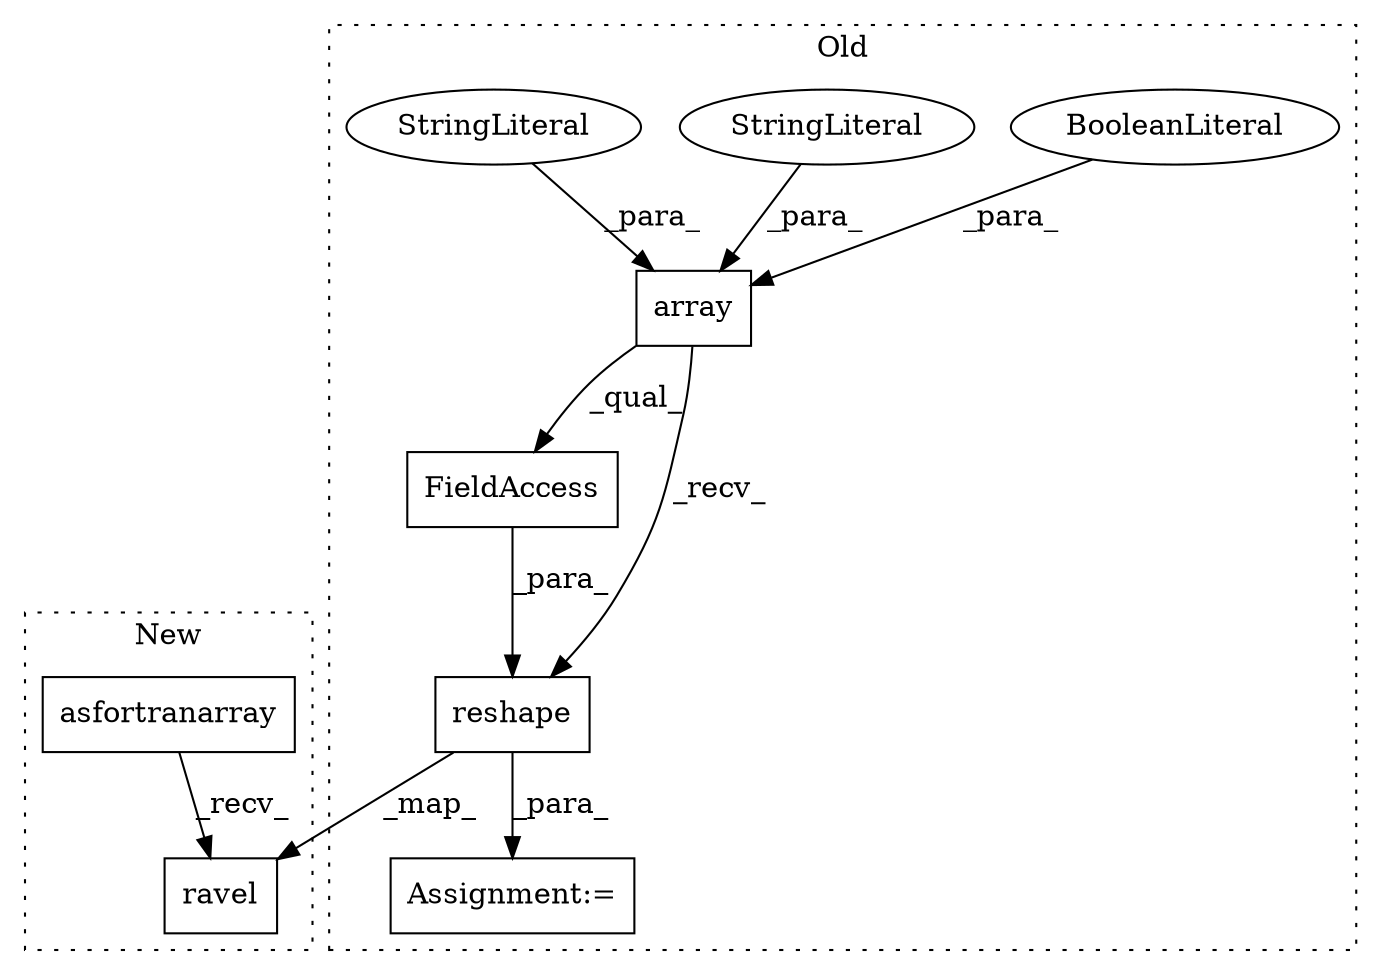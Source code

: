 digraph G {
subgraph cluster0 {
1 [label="array" a="32" s="9755,9784" l="6,1" shape="box"];
3 [label="BooleanLiteral" a="9" s="9763" l="4" shape="ellipse"];
4 [label="StringLiteral" a="45" s="9768" l="12" shape="ellipse"];
5 [label="StringLiteral" a="45" s="9781" l="3" shape="ellipse"];
6 [label="FieldAccess" a="22" s="9914" l="6" shape="box"];
7 [label="reshape" a="32" s="9906,9920" l="8,1" shape="box"];
9 [label="Assignment:=" a="7" s="9901" l="1" shape="box"];
label = "Old";
style="dotted";
}
subgraph cluster1 {
2 [label="asfortranarray" a="32" s="9543,9559" l="15,1" shape="box"];
8 [label="ravel" a="32" s="9684" l="7" shape="box"];
label = "New";
style="dotted";
}
1 -> 6 [label="_qual_"];
1 -> 7 [label="_recv_"];
2 -> 8 [label="_recv_"];
3 -> 1 [label="_para_"];
4 -> 1 [label="_para_"];
5 -> 1 [label="_para_"];
6 -> 7 [label="_para_"];
7 -> 8 [label="_map_"];
7 -> 9 [label="_para_"];
}